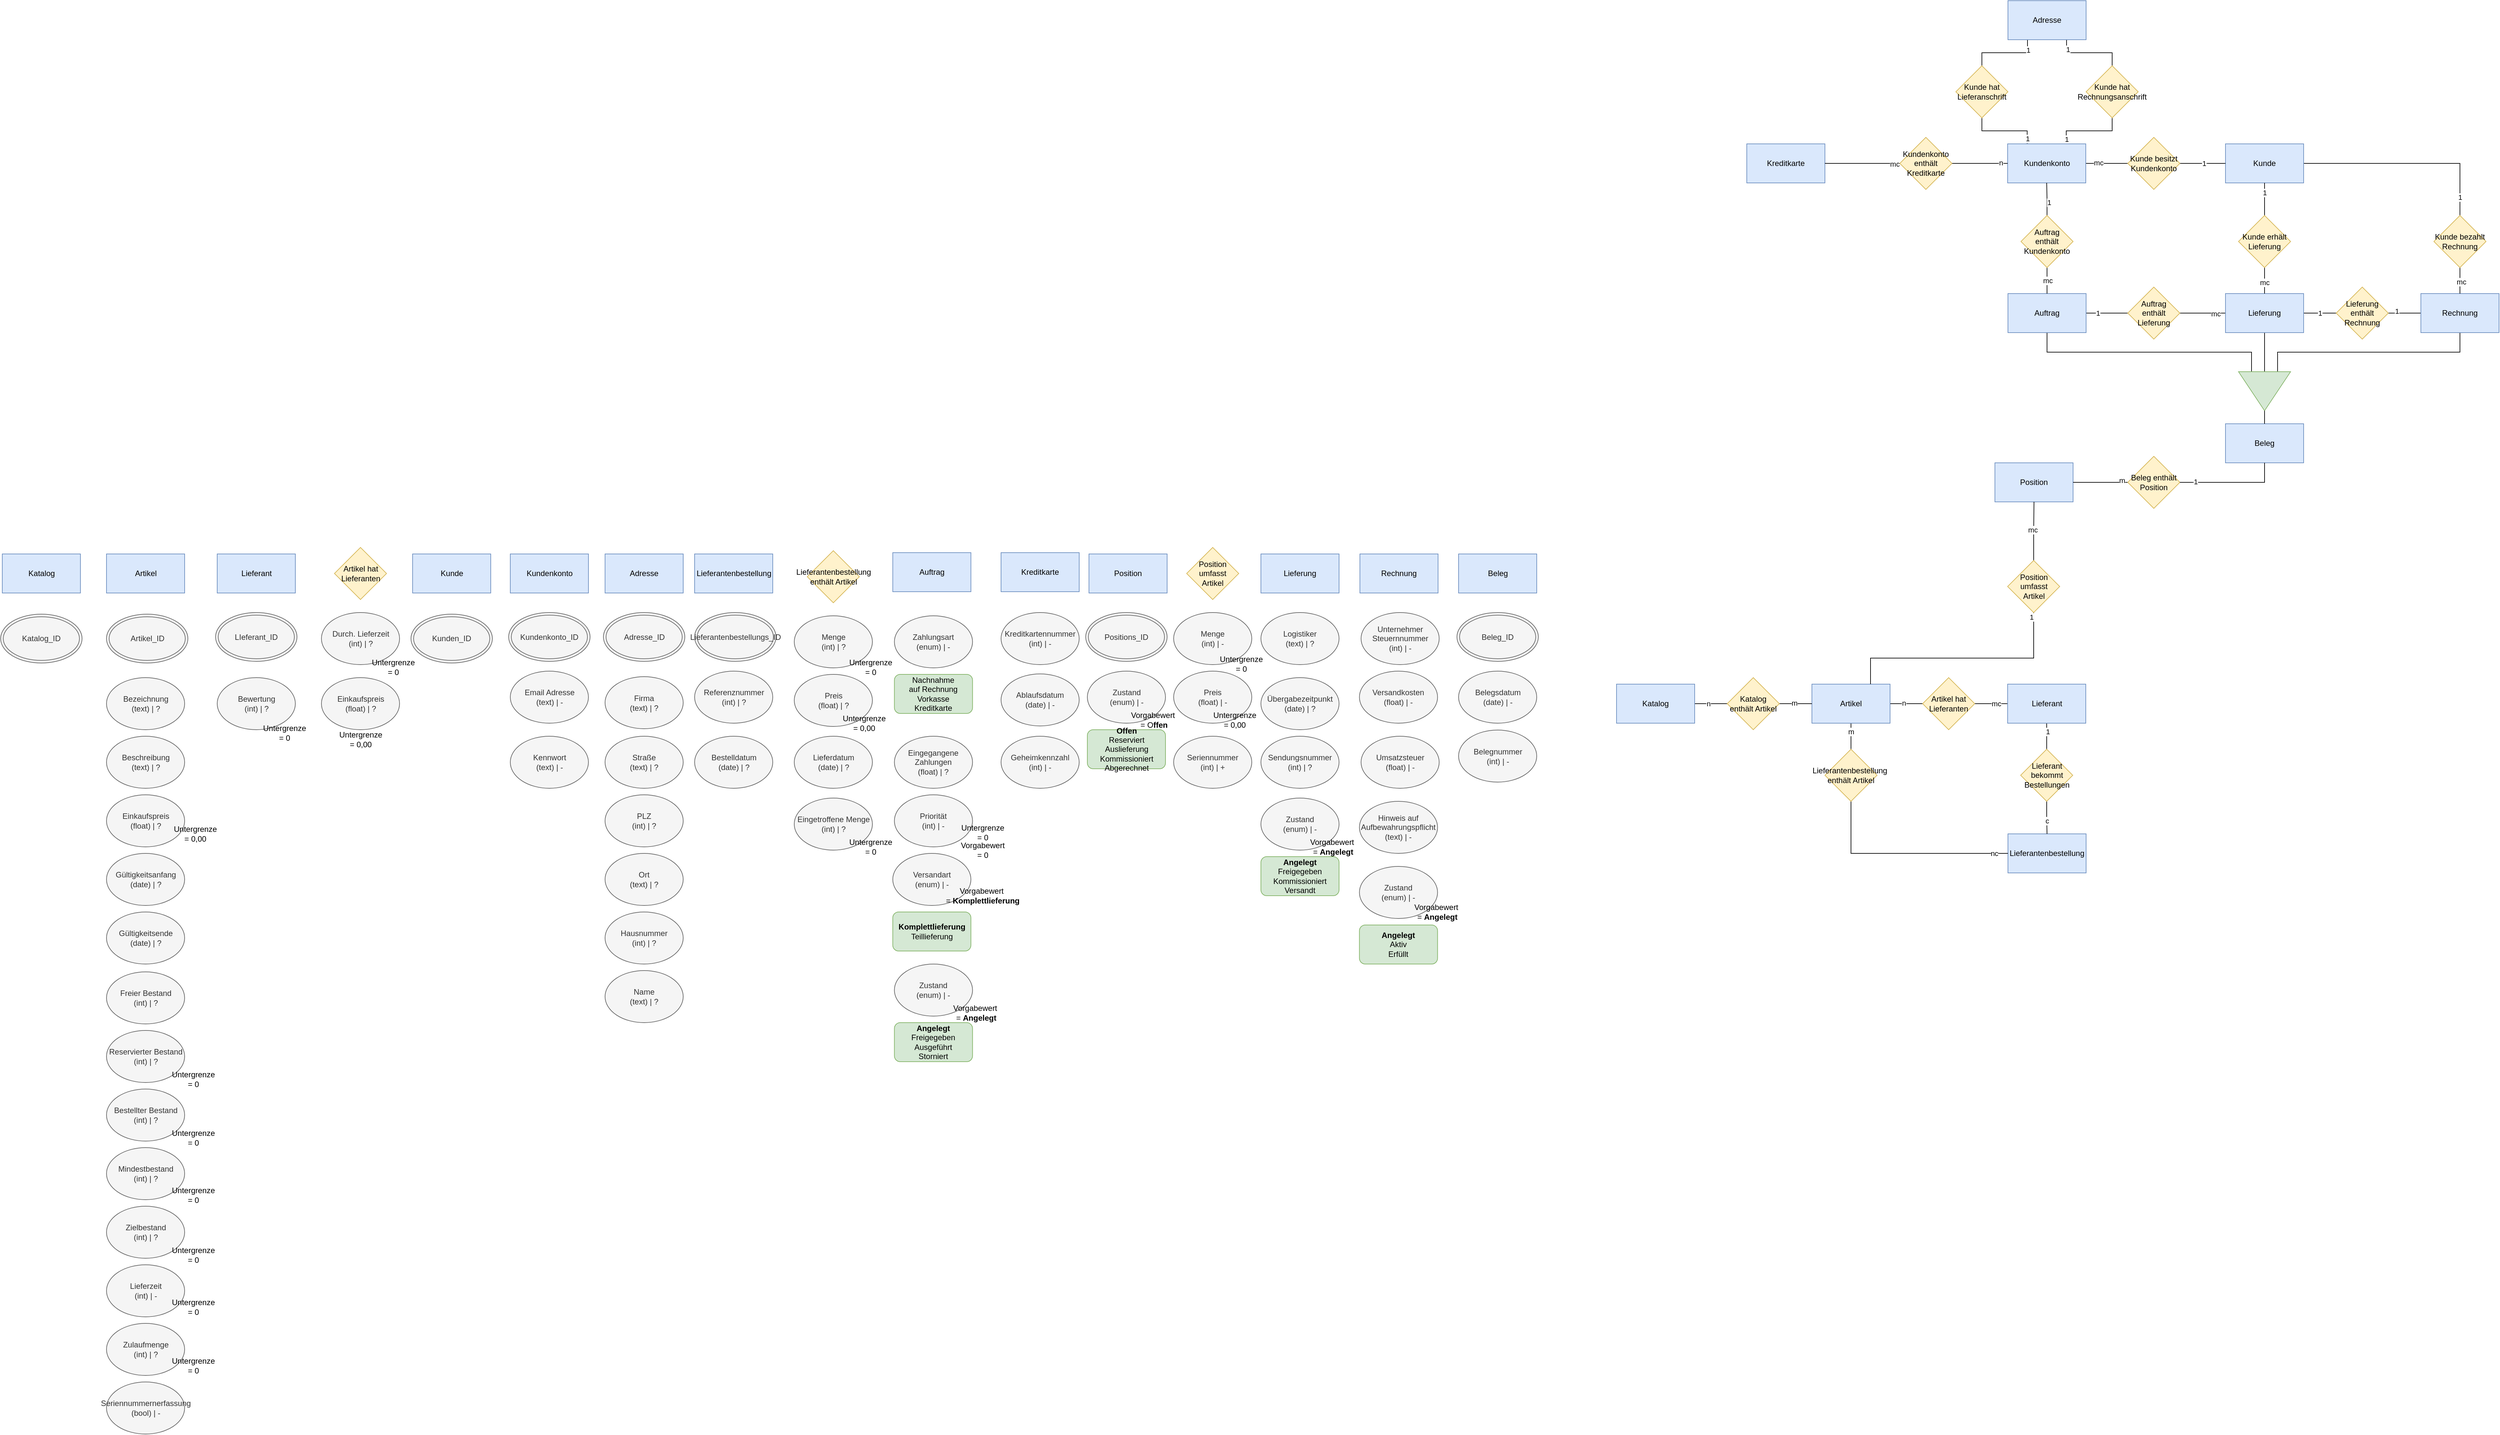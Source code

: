 <mxfile version="15.7.3" type="github">
  <diagram id="j-OUOK9DrUXxNQWRiAmZ" name="Page-1">
    <mxGraphModel dx="4912" dy="2502" grid="1" gridSize="10" guides="1" tooltips="1" connect="1" arrows="1" fold="1" page="1" pageScale="1" pageWidth="827" pageHeight="1169" math="0" shadow="0">
      <root>
        <mxCell id="0" />
        <mxCell id="1" parent="0" />
        <mxCell id="ZY7a_Lk5Y61NJ7jPr_Y_-222" value="&lt;span style=&quot;color: rgb(51 , 51 , 51)&quot;&gt;Katalog_ID&lt;/span&gt;" style="ellipse;shape=doubleEllipse;whiteSpace=wrap;html=1;fillColor=#f5f5f5;fontColor=#333333;strokeColor=#666666;" vertex="1" parent="1">
          <mxGeometry x="-1806" y="82.5" width="125" height="75" as="geometry" />
        </mxCell>
        <mxCell id="ZY7a_Lk5Y61NJ7jPr_Y_-287" style="edgeStyle=orthogonalEdgeStyle;rounded=0;orthogonalLoop=1;jettySize=auto;html=1;exitX=0.25;exitY=1;exitDx=0;exitDy=0;entryX=0.5;entryY=0;entryDx=0;entryDy=0;endArrow=none;endFill=0;" edge="1" parent="1" source="ZY7a_Lk5Y61NJ7jPr_Y_-1" target="ZY7a_Lk5Y61NJ7jPr_Y_-9">
          <mxGeometry relative="1" as="geometry" />
        </mxCell>
        <mxCell id="ZY7a_Lk5Y61NJ7jPr_Y_-292" value="1" style="edgeLabel;html=1;align=center;verticalAlign=middle;resizable=0;points=[];" vertex="1" connectable="0" parent="ZY7a_Lk5Y61NJ7jPr_Y_-287">
          <mxGeometry x="-0.709" y="1" relative="1" as="geometry">
            <mxPoint as="offset" />
          </mxGeometry>
        </mxCell>
        <mxCell id="ZY7a_Lk5Y61NJ7jPr_Y_-288" style="edgeStyle=orthogonalEdgeStyle;rounded=0;orthogonalLoop=1;jettySize=auto;html=1;exitX=0.75;exitY=1;exitDx=0;exitDy=0;entryX=0.5;entryY=0;entryDx=0;entryDy=0;endArrow=none;endFill=0;" edge="1" parent="1" source="ZY7a_Lk5Y61NJ7jPr_Y_-1" target="ZY7a_Lk5Y61NJ7jPr_Y_-10">
          <mxGeometry relative="1" as="geometry" />
        </mxCell>
        <mxCell id="ZY7a_Lk5Y61NJ7jPr_Y_-291" value="1" style="edgeLabel;html=1;align=center;verticalAlign=middle;resizable=0;points=[];" vertex="1" connectable="0" parent="ZY7a_Lk5Y61NJ7jPr_Y_-288">
          <mxGeometry x="-0.727" y="2" relative="1" as="geometry">
            <mxPoint as="offset" />
          </mxGeometry>
        </mxCell>
        <mxCell id="ZY7a_Lk5Y61NJ7jPr_Y_-1" value="Adresse" style="rounded=0;whiteSpace=wrap;html=1;fillColor=#dae8fc;strokeColor=#6c8ebf;" vertex="1" parent="1">
          <mxGeometry x="1276" y="-860" width="120" height="60" as="geometry" />
        </mxCell>
        <mxCell id="ZY7a_Lk5Y61NJ7jPr_Y_-323" style="edgeStyle=orthogonalEdgeStyle;rounded=0;orthogonalLoop=1;jettySize=auto;html=1;exitX=1;exitY=0.5;exitDx=0;exitDy=0;entryX=0.5;entryY=0;entryDx=0;entryDy=0;endArrow=none;endFill=0;" edge="1" parent="1" source="ZY7a_Lk5Y61NJ7jPr_Y_-8" target="ZY7a_Lk5Y61NJ7jPr_Y_-322">
          <mxGeometry relative="1" as="geometry" />
        </mxCell>
        <mxCell id="ZY7a_Lk5Y61NJ7jPr_Y_-325" value="1" style="edgeLabel;html=1;align=center;verticalAlign=middle;resizable=0;points=[];" vertex="1" connectable="0" parent="ZY7a_Lk5Y61NJ7jPr_Y_-323">
          <mxGeometry x="0.825" relative="1" as="geometry">
            <mxPoint as="offset" />
          </mxGeometry>
        </mxCell>
        <mxCell id="ZY7a_Lk5Y61NJ7jPr_Y_-8" value="Kunde" style="rounded=0;whiteSpace=wrap;html=1;fillColor=#dae8fc;strokeColor=#6c8ebf;" vertex="1" parent="1">
          <mxGeometry x="1610" y="-640" width="120" height="60" as="geometry" />
        </mxCell>
        <mxCell id="ZY7a_Lk5Y61NJ7jPr_Y_-289" style="edgeStyle=orthogonalEdgeStyle;rounded=0;orthogonalLoop=1;jettySize=auto;html=1;exitX=0.5;exitY=1;exitDx=0;exitDy=0;entryX=0.25;entryY=0;entryDx=0;entryDy=0;endArrow=none;endFill=0;" edge="1" parent="1" source="ZY7a_Lk5Y61NJ7jPr_Y_-9" target="ZY7a_Lk5Y61NJ7jPr_Y_-15">
          <mxGeometry relative="1" as="geometry" />
        </mxCell>
        <mxCell id="ZY7a_Lk5Y61NJ7jPr_Y_-294" value="1" style="edgeLabel;html=1;align=center;verticalAlign=middle;resizable=0;points=[];" vertex="1" connectable="0" parent="ZY7a_Lk5Y61NJ7jPr_Y_-289">
          <mxGeometry x="0.836" relative="1" as="geometry">
            <mxPoint y="1" as="offset" />
          </mxGeometry>
        </mxCell>
        <mxCell id="ZY7a_Lk5Y61NJ7jPr_Y_-9" value="Kunde hat Lieferanschrift" style="rhombus;whiteSpace=wrap;html=1;fillColor=#fff2cc;strokeColor=#d6b656;" vertex="1" parent="1">
          <mxGeometry x="1196" y="-760" width="80" height="80" as="geometry" />
        </mxCell>
        <mxCell id="ZY7a_Lk5Y61NJ7jPr_Y_-290" style="edgeStyle=orthogonalEdgeStyle;rounded=0;orthogonalLoop=1;jettySize=auto;html=1;exitX=0.5;exitY=1;exitDx=0;exitDy=0;entryX=0.75;entryY=0;entryDx=0;entryDy=0;endArrow=none;endFill=0;" edge="1" parent="1" source="ZY7a_Lk5Y61NJ7jPr_Y_-10" target="ZY7a_Lk5Y61NJ7jPr_Y_-15">
          <mxGeometry relative="1" as="geometry" />
        </mxCell>
        <mxCell id="ZY7a_Lk5Y61NJ7jPr_Y_-293" value="1" style="edgeLabel;html=1;align=center;verticalAlign=middle;resizable=0;points=[];" vertex="1" connectable="0" parent="ZY7a_Lk5Y61NJ7jPr_Y_-290">
          <mxGeometry x="0.855" relative="1" as="geometry">
            <mxPoint y="1" as="offset" />
          </mxGeometry>
        </mxCell>
        <mxCell id="ZY7a_Lk5Y61NJ7jPr_Y_-10" value="Kunde hat Rechnungsanschrift" style="rhombus;whiteSpace=wrap;html=1;fillColor=#fff2cc;strokeColor=#d6b656;" vertex="1" parent="1">
          <mxGeometry x="1396" y="-760" width="80" height="80" as="geometry" />
        </mxCell>
        <mxCell id="ZY7a_Lk5Y61NJ7jPr_Y_-282" style="edgeStyle=orthogonalEdgeStyle;rounded=0;orthogonalLoop=1;jettySize=auto;html=1;exitX=1;exitY=0.5;exitDx=0;exitDy=0;entryX=0;entryY=0.5;entryDx=0;entryDy=0;endArrow=none;endFill=0;" edge="1" parent="1" source="ZY7a_Lk5Y61NJ7jPr_Y_-15" target="ZY7a_Lk5Y61NJ7jPr_Y_-16">
          <mxGeometry relative="1" as="geometry" />
        </mxCell>
        <mxCell id="ZY7a_Lk5Y61NJ7jPr_Y_-285" value="mc" style="edgeLabel;html=1;align=center;verticalAlign=middle;resizable=0;points=[];" vertex="1" connectable="0" parent="ZY7a_Lk5Y61NJ7jPr_Y_-282">
          <mxGeometry x="-0.395" y="1" relative="1" as="geometry">
            <mxPoint as="offset" />
          </mxGeometry>
        </mxCell>
        <mxCell id="ZY7a_Lk5Y61NJ7jPr_Y_-15" value="Kundenkonto" style="rounded=0;whiteSpace=wrap;html=1;fillColor=#dae8fc;strokeColor=#6c8ebf;" vertex="1" parent="1">
          <mxGeometry x="1275.5" y="-640" width="120" height="60" as="geometry" />
        </mxCell>
        <mxCell id="ZY7a_Lk5Y61NJ7jPr_Y_-283" style="edgeStyle=orthogonalEdgeStyle;rounded=0;orthogonalLoop=1;jettySize=auto;html=1;exitX=1;exitY=0.5;exitDx=0;exitDy=0;endArrow=none;endFill=0;" edge="1" parent="1" source="ZY7a_Lk5Y61NJ7jPr_Y_-16" target="ZY7a_Lk5Y61NJ7jPr_Y_-8">
          <mxGeometry relative="1" as="geometry" />
        </mxCell>
        <mxCell id="ZY7a_Lk5Y61NJ7jPr_Y_-284" value="1" style="edgeLabel;html=1;align=center;verticalAlign=middle;resizable=0;points=[];" vertex="1" connectable="0" parent="ZY7a_Lk5Y61NJ7jPr_Y_-283">
          <mxGeometry x="0.057" relative="1" as="geometry">
            <mxPoint as="offset" />
          </mxGeometry>
        </mxCell>
        <mxCell id="ZY7a_Lk5Y61NJ7jPr_Y_-16" value="Kunde besitzt Kundenkonto" style="rhombus;whiteSpace=wrap;html=1;fillColor=#fff2cc;strokeColor=#d6b656;" vertex="1" parent="1">
          <mxGeometry x="1460" y="-650" width="80" height="80" as="geometry" />
        </mxCell>
        <mxCell id="ZY7a_Lk5Y61NJ7jPr_Y_-30" value="Adresse" style="rounded=0;whiteSpace=wrap;html=1;fillColor=#dae8fc;strokeColor=#6c8ebf;" vertex="1" parent="1">
          <mxGeometry x="-878" y="-10" width="120" height="60" as="geometry" />
        </mxCell>
        <mxCell id="ZY7a_Lk5Y61NJ7jPr_Y_-32" value="Straße&lt;br&gt;(text) | ?" style="ellipse;whiteSpace=wrap;html=1;fillColor=#f5f5f5;fontColor=#333333;strokeColor=#666666;" vertex="1" parent="1">
          <mxGeometry x="-878" y="270" width="120" height="80" as="geometry" />
        </mxCell>
        <mxCell id="ZY7a_Lk5Y61NJ7jPr_Y_-33" value="PLZ&lt;br&gt;(int) | ?" style="ellipse;whiteSpace=wrap;html=1;fillColor=#f5f5f5;fontColor=#333333;strokeColor=#666666;" vertex="1" parent="1">
          <mxGeometry x="-878" y="360" width="120" height="80" as="geometry" />
        </mxCell>
        <mxCell id="ZY7a_Lk5Y61NJ7jPr_Y_-34" value="Ort&lt;br&gt;(text) | ?" style="ellipse;whiteSpace=wrap;html=1;fillColor=#f5f5f5;fontColor=#333333;strokeColor=#666666;" vertex="1" parent="1">
          <mxGeometry x="-878" y="450" width="120" height="80" as="geometry" />
        </mxCell>
        <mxCell id="ZY7a_Lk5Y61NJ7jPr_Y_-35" value="Hausnummer&lt;br&gt;(int) | ?" style="ellipse;whiteSpace=wrap;html=1;fillColor=#f5f5f5;fontColor=#333333;strokeColor=#666666;" vertex="1" parent="1">
          <mxGeometry x="-878" y="540" width="120" height="80" as="geometry" />
        </mxCell>
        <mxCell id="ZY7a_Lk5Y61NJ7jPr_Y_-36" value="Name&lt;br&gt;(text) | ?" style="ellipse;whiteSpace=wrap;html=1;fillColor=#f5f5f5;fontColor=#333333;strokeColor=#666666;" vertex="1" parent="1">
          <mxGeometry x="-878" y="630" width="120" height="80" as="geometry" />
        </mxCell>
        <mxCell id="ZY7a_Lk5Y61NJ7jPr_Y_-37" value="Firma&lt;br&gt;(text) | ?" style="ellipse;whiteSpace=wrap;html=1;fillColor=#f5f5f5;fontColor=#333333;strokeColor=#666666;" vertex="1" parent="1">
          <mxGeometry x="-878" y="178.5" width="120" height="80" as="geometry" />
        </mxCell>
        <mxCell id="ZY7a_Lk5Y61NJ7jPr_Y_-50" style="edgeStyle=orthogonalEdgeStyle;rounded=0;orthogonalLoop=1;jettySize=auto;html=1;exitX=1;exitY=0.5;exitDx=0;exitDy=0;endArrow=none;endFill=0;" edge="1" parent="1" source="ZY7a_Lk5Y61NJ7jPr_Y_-39" target="ZY7a_Lk5Y61NJ7jPr_Y_-48">
          <mxGeometry relative="1" as="geometry" />
        </mxCell>
        <mxCell id="ZY7a_Lk5Y61NJ7jPr_Y_-52" value="n" style="edgeLabel;html=1;align=center;verticalAlign=middle;resizable=0;points=[];" vertex="1" connectable="0" parent="ZY7a_Lk5Y61NJ7jPr_Y_-50">
          <mxGeometry x="-0.16" y="1" relative="1" as="geometry">
            <mxPoint as="offset" />
          </mxGeometry>
        </mxCell>
        <mxCell id="ZY7a_Lk5Y61NJ7jPr_Y_-82" style="edgeStyle=orthogonalEdgeStyle;rounded=0;orthogonalLoop=1;jettySize=auto;html=1;exitX=0.5;exitY=1;exitDx=0;exitDy=0;entryX=0.5;entryY=0;entryDx=0;entryDy=0;endArrow=none;endFill=0;" edge="1" parent="1" source="ZY7a_Lk5Y61NJ7jPr_Y_-39" target="ZY7a_Lk5Y61NJ7jPr_Y_-81">
          <mxGeometry relative="1" as="geometry" />
        </mxCell>
        <mxCell id="ZY7a_Lk5Y61NJ7jPr_Y_-84" value="m" style="edgeLabel;html=1;align=center;verticalAlign=middle;resizable=0;points=[];" vertex="1" connectable="0" parent="ZY7a_Lk5Y61NJ7jPr_Y_-82">
          <mxGeometry x="-0.35" relative="1" as="geometry">
            <mxPoint as="offset" />
          </mxGeometry>
        </mxCell>
        <mxCell id="ZY7a_Lk5Y61NJ7jPr_Y_-39" value="Artikel" style="rounded=0;whiteSpace=wrap;html=1;fillColor=#dae8fc;strokeColor=#6c8ebf;" vertex="1" parent="1">
          <mxGeometry x="975" y="190" width="120" height="60" as="geometry" />
        </mxCell>
        <mxCell id="ZY7a_Lk5Y61NJ7jPr_Y_-40" value="Artikel" style="rounded=0;whiteSpace=wrap;html=1;fillColor=#dae8fc;strokeColor=#6c8ebf;" vertex="1" parent="1">
          <mxGeometry x="-1643.5" y="-10" width="120" height="60" as="geometry" />
        </mxCell>
        <mxCell id="ZY7a_Lk5Y61NJ7jPr_Y_-41" value="Bezeichnung&lt;br&gt;(text) | ?" style="ellipse;whiteSpace=wrap;html=1;fillColor=#f5f5f5;fontColor=#333333;strokeColor=#666666;" vertex="1" parent="1">
          <mxGeometry x="-1643.5" y="180" width="120" height="80" as="geometry" />
        </mxCell>
        <mxCell id="ZY7a_Lk5Y61NJ7jPr_Y_-43" value="Beschreibung&lt;br&gt;(text) | ?" style="ellipse;whiteSpace=wrap;html=1;fillColor=#f5f5f5;fontColor=#333333;strokeColor=#666666;" vertex="1" parent="1">
          <mxGeometry x="-1643.5" y="270" width="120" height="80" as="geometry" />
        </mxCell>
        <mxCell id="ZY7a_Lk5Y61NJ7jPr_Y_-44" value="Einkaufspreis&lt;br&gt;(float) | ?" style="ellipse;whiteSpace=wrap;html=1;fillColor=#f5f5f5;fontColor=#333333;strokeColor=#666666;" vertex="1" parent="1">
          <mxGeometry x="-1643.5" y="360" width="120" height="80" as="geometry" />
        </mxCell>
        <mxCell id="ZY7a_Lk5Y61NJ7jPr_Y_-45" value="Gültigkeitsanfang&lt;br&gt;(date) | ?" style="ellipse;whiteSpace=wrap;html=1;fillColor=#f5f5f5;fontColor=#333333;strokeColor=#666666;" vertex="1" parent="1">
          <mxGeometry x="-1643.5" y="450" width="120" height="80" as="geometry" />
        </mxCell>
        <mxCell id="ZY7a_Lk5Y61NJ7jPr_Y_-46" value="Lieferant" style="rounded=0;whiteSpace=wrap;html=1;fillColor=#dae8fc;strokeColor=#6c8ebf;" vertex="1" parent="1">
          <mxGeometry x="-1473.5" y="-10" width="120" height="60" as="geometry" />
        </mxCell>
        <mxCell id="ZY7a_Lk5Y61NJ7jPr_Y_-51" style="edgeStyle=orthogonalEdgeStyle;rounded=0;orthogonalLoop=1;jettySize=auto;html=1;exitX=1;exitY=0.5;exitDx=0;exitDy=0;entryX=0;entryY=0.5;entryDx=0;entryDy=0;endArrow=none;endFill=0;" edge="1" parent="1" source="ZY7a_Lk5Y61NJ7jPr_Y_-48" target="ZY7a_Lk5Y61NJ7jPr_Y_-49">
          <mxGeometry relative="1" as="geometry" />
        </mxCell>
        <mxCell id="ZY7a_Lk5Y61NJ7jPr_Y_-53" value="mc" style="edgeLabel;html=1;align=center;verticalAlign=middle;resizable=0;points=[];" vertex="1" connectable="0" parent="ZY7a_Lk5Y61NJ7jPr_Y_-51">
          <mxGeometry x="0.307" relative="1" as="geometry">
            <mxPoint as="offset" />
          </mxGeometry>
        </mxCell>
        <mxCell id="ZY7a_Lk5Y61NJ7jPr_Y_-48" value="Artikel hat Lieferanten" style="rhombus;whiteSpace=wrap;html=1;fillColor=#fff2cc;strokeColor=#d6b656;" vertex="1" parent="1">
          <mxGeometry x="1145" y="180" width="80" height="80" as="geometry" />
        </mxCell>
        <mxCell id="ZY7a_Lk5Y61NJ7jPr_Y_-77" style="edgeStyle=orthogonalEdgeStyle;rounded=0;orthogonalLoop=1;jettySize=auto;html=1;exitX=0.5;exitY=1;exitDx=0;exitDy=0;entryX=0.5;entryY=0;entryDx=0;entryDy=0;endArrow=none;endFill=0;" edge="1" parent="1" source="ZY7a_Lk5Y61NJ7jPr_Y_-49" target="ZY7a_Lk5Y61NJ7jPr_Y_-76">
          <mxGeometry relative="1" as="geometry" />
        </mxCell>
        <mxCell id="ZY7a_Lk5Y61NJ7jPr_Y_-79" value="1" style="edgeLabel;html=1;align=center;verticalAlign=middle;resizable=0;points=[];" vertex="1" connectable="0" parent="ZY7a_Lk5Y61NJ7jPr_Y_-77">
          <mxGeometry x="-0.35" y="1" relative="1" as="geometry">
            <mxPoint as="offset" />
          </mxGeometry>
        </mxCell>
        <mxCell id="ZY7a_Lk5Y61NJ7jPr_Y_-49" value="Lieferant" style="rounded=0;whiteSpace=wrap;html=1;fillColor=#dae8fc;strokeColor=#6c8ebf;" vertex="1" parent="1">
          <mxGeometry x="1275.5" y="190" width="120" height="60" as="geometry" />
        </mxCell>
        <mxCell id="ZY7a_Lk5Y61NJ7jPr_Y_-54" value="Artikel hat Lieferanten" style="rhombus;whiteSpace=wrap;html=1;fillColor=#fff2cc;strokeColor=#d6b656;" vertex="1" parent="1">
          <mxGeometry x="-1293.5" y="-20" width="80" height="80" as="geometry" />
        </mxCell>
        <mxCell id="ZY7a_Lk5Y61NJ7jPr_Y_-55" value="Durch. Lieferzeit&lt;br&gt;(int) | ?" style="ellipse;whiteSpace=wrap;html=1;fillColor=#f5f5f5;fontColor=#333333;strokeColor=#666666;" vertex="1" parent="1">
          <mxGeometry x="-1313.5" y="80" width="120" height="80" as="geometry" />
        </mxCell>
        <mxCell id="ZY7a_Lk5Y61NJ7jPr_Y_-56" value="Einkaufspreis&lt;br&gt;(float) | ?" style="ellipse;whiteSpace=wrap;html=1;fillColor=#f5f5f5;fontColor=#333333;strokeColor=#666666;" vertex="1" parent="1">
          <mxGeometry x="-1313.5" y="180" width="120" height="80" as="geometry" />
        </mxCell>
        <mxCell id="ZY7a_Lk5Y61NJ7jPr_Y_-57" value="Freier Bestand&lt;br&gt;(int) | ?" style="ellipse;whiteSpace=wrap;html=1;fillColor=#f5f5f5;fontColor=#333333;strokeColor=#666666;" vertex="1" parent="1">
          <mxGeometry x="-1643.5" y="632" width="120" height="80" as="geometry" />
        </mxCell>
        <mxCell id="ZY7a_Lk5Y61NJ7jPr_Y_-58" value="Reservierter Bestand&lt;br&gt;(int) | ?" style="ellipse;whiteSpace=wrap;html=1;fillColor=#f5f5f5;fontColor=#333333;strokeColor=#666666;" vertex="1" parent="1">
          <mxGeometry x="-1643.5" y="722" width="120" height="80" as="geometry" />
        </mxCell>
        <mxCell id="ZY7a_Lk5Y61NJ7jPr_Y_-59" value="Bestellter Bestand&lt;br&gt;(int) | ?" style="ellipse;whiteSpace=wrap;html=1;fillColor=#f5f5f5;fontColor=#333333;strokeColor=#666666;" vertex="1" parent="1">
          <mxGeometry x="-1643.5" y="812" width="120" height="80" as="geometry" />
        </mxCell>
        <mxCell id="ZY7a_Lk5Y61NJ7jPr_Y_-60" value="Mindestbestand&lt;br&gt;(int) | ?" style="ellipse;whiteSpace=wrap;html=1;fillColor=#f5f5f5;fontColor=#333333;strokeColor=#666666;" vertex="1" parent="1">
          <mxGeometry x="-1643.5" y="902" width="120" height="80" as="geometry" />
        </mxCell>
        <mxCell id="ZY7a_Lk5Y61NJ7jPr_Y_-61" value="Zielbestand&lt;br&gt;(int) | ?" style="ellipse;whiteSpace=wrap;html=1;fillColor=#f5f5f5;fontColor=#333333;strokeColor=#666666;" vertex="1" parent="1">
          <mxGeometry x="-1643.5" y="992" width="120" height="80" as="geometry" />
        </mxCell>
        <mxCell id="ZY7a_Lk5Y61NJ7jPr_Y_-62" value="Lieferzeit&lt;br&gt;(int) | -" style="ellipse;whiteSpace=wrap;html=1;fillColor=#f5f5f5;fontColor=#333333;strokeColor=#666666;" vertex="1" parent="1">
          <mxGeometry x="-1643.5" y="1082" width="120" height="80" as="geometry" />
        </mxCell>
        <mxCell id="ZY7a_Lk5Y61NJ7jPr_Y_-63" value="Bewertung&lt;br&gt;(int) | ?" style="ellipse;whiteSpace=wrap;html=1;fillColor=#f5f5f5;fontColor=#333333;strokeColor=#666666;" vertex="1" parent="1">
          <mxGeometry x="-1473.5" y="180" width="120" height="80" as="geometry" />
        </mxCell>
        <mxCell id="ZY7a_Lk5Y61NJ7jPr_Y_-64" value="Kunde" style="rounded=0;whiteSpace=wrap;html=1;fillColor=#dae8fc;strokeColor=#6c8ebf;" vertex="1" parent="1">
          <mxGeometry x="-1173.5" y="-10" width="120" height="60" as="geometry" />
        </mxCell>
        <mxCell id="ZY7a_Lk5Y61NJ7jPr_Y_-65" value="Kundenkonto" style="rounded=0;whiteSpace=wrap;html=1;fillColor=#dae8fc;strokeColor=#6c8ebf;" vertex="1" parent="1">
          <mxGeometry x="-1023.5" y="-10" width="120" height="60" as="geometry" />
        </mxCell>
        <mxCell id="ZY7a_Lk5Y61NJ7jPr_Y_-66" value="Katalog" style="rounded=0;whiteSpace=wrap;html=1;fillColor=#dae8fc;strokeColor=#6c8ebf;" vertex="1" parent="1">
          <mxGeometry x="-1803.5" y="-10" width="120" height="60" as="geometry" />
        </mxCell>
        <mxCell id="ZY7a_Lk5Y61NJ7jPr_Y_-70" style="edgeStyle=orthogonalEdgeStyle;rounded=0;orthogonalLoop=1;jettySize=auto;html=1;exitX=1;exitY=0.5;exitDx=0;exitDy=0;endArrow=none;endFill=0;" edge="1" parent="1" source="ZY7a_Lk5Y61NJ7jPr_Y_-68" target="ZY7a_Lk5Y61NJ7jPr_Y_-69">
          <mxGeometry relative="1" as="geometry" />
        </mxCell>
        <mxCell id="ZY7a_Lk5Y61NJ7jPr_Y_-72" value="n" style="edgeLabel;html=1;align=center;verticalAlign=middle;resizable=0;points=[];" vertex="1" connectable="0" parent="ZY7a_Lk5Y61NJ7jPr_Y_-70">
          <mxGeometry x="-0.16" relative="1" as="geometry">
            <mxPoint as="offset" />
          </mxGeometry>
        </mxCell>
        <mxCell id="ZY7a_Lk5Y61NJ7jPr_Y_-68" value="Katalog" style="rounded=0;whiteSpace=wrap;html=1;fillColor=#dae8fc;strokeColor=#6c8ebf;" vertex="1" parent="1">
          <mxGeometry x="675" y="190" width="120" height="60" as="geometry" />
        </mxCell>
        <mxCell id="ZY7a_Lk5Y61NJ7jPr_Y_-71" style="edgeStyle=orthogonalEdgeStyle;rounded=0;orthogonalLoop=1;jettySize=auto;html=1;exitX=1;exitY=0.5;exitDx=0;exitDy=0;entryX=0;entryY=0.5;entryDx=0;entryDy=0;endArrow=none;endFill=0;" edge="1" parent="1" source="ZY7a_Lk5Y61NJ7jPr_Y_-69" target="ZY7a_Lk5Y61NJ7jPr_Y_-39">
          <mxGeometry relative="1" as="geometry" />
        </mxCell>
        <mxCell id="ZY7a_Lk5Y61NJ7jPr_Y_-73" value="m" style="edgeLabel;html=1;align=center;verticalAlign=middle;resizable=0;points=[];" vertex="1" connectable="0" parent="ZY7a_Lk5Y61NJ7jPr_Y_-71">
          <mxGeometry x="-0.08" y="1" relative="1" as="geometry">
            <mxPoint as="offset" />
          </mxGeometry>
        </mxCell>
        <mxCell id="ZY7a_Lk5Y61NJ7jPr_Y_-69" value="Katalog enthält Artikel" style="rhombus;whiteSpace=wrap;html=1;fillColor=#fff2cc;strokeColor=#d6b656;" vertex="1" parent="1">
          <mxGeometry x="845" y="180" width="80" height="80" as="geometry" />
        </mxCell>
        <mxCell id="ZY7a_Lk5Y61NJ7jPr_Y_-74" value="Lieferantenbestellung" style="rounded=0;whiteSpace=wrap;html=1;fillColor=#dae8fc;strokeColor=#6c8ebf;" vertex="1" parent="1">
          <mxGeometry x="-740.5" y="-10" width="120" height="60" as="geometry" />
        </mxCell>
        <mxCell id="ZY7a_Lk5Y61NJ7jPr_Y_-229" style="edgeStyle=orthogonalEdgeStyle;rounded=0;orthogonalLoop=1;jettySize=auto;html=1;endArrow=none;endFill=0;" edge="1" parent="1" source="ZY7a_Lk5Y61NJ7jPr_Y_-75">
          <mxGeometry relative="1" as="geometry">
            <mxPoint x="1255" y="450" as="targetPoint" />
          </mxGeometry>
        </mxCell>
        <mxCell id="ZY7a_Lk5Y61NJ7jPr_Y_-75" value="Lieferantenbestellung" style="rounded=0;whiteSpace=wrap;html=1;fillColor=#dae8fc;strokeColor=#6c8ebf;" vertex="1" parent="1">
          <mxGeometry x="1276" y="420" width="120" height="60" as="geometry" />
        </mxCell>
        <mxCell id="ZY7a_Lk5Y61NJ7jPr_Y_-78" style="edgeStyle=orthogonalEdgeStyle;rounded=0;orthogonalLoop=1;jettySize=auto;html=1;exitX=0.5;exitY=1;exitDx=0;exitDy=0;entryX=0.5;entryY=0;entryDx=0;entryDy=0;endArrow=none;endFill=0;" edge="1" parent="1" source="ZY7a_Lk5Y61NJ7jPr_Y_-76" target="ZY7a_Lk5Y61NJ7jPr_Y_-75">
          <mxGeometry relative="1" as="geometry" />
        </mxCell>
        <mxCell id="ZY7a_Lk5Y61NJ7jPr_Y_-80" value="c" style="edgeLabel;html=1;align=center;verticalAlign=middle;resizable=0;points=[];" vertex="1" connectable="0" parent="ZY7a_Lk5Y61NJ7jPr_Y_-78">
          <mxGeometry x="-0.168" y="-1" relative="1" as="geometry">
            <mxPoint x="1" y="9" as="offset" />
          </mxGeometry>
        </mxCell>
        <mxCell id="ZY7a_Lk5Y61NJ7jPr_Y_-76" value="Lieferant bekommt Bestellungen" style="rhombus;whiteSpace=wrap;html=1;fillColor=#fff2cc;strokeColor=#d6b656;" vertex="1" parent="1">
          <mxGeometry x="1295.5" y="290" width="80" height="80" as="geometry" />
        </mxCell>
        <mxCell id="ZY7a_Lk5Y61NJ7jPr_Y_-83" style="edgeStyle=orthogonalEdgeStyle;rounded=0;orthogonalLoop=1;jettySize=auto;html=1;exitX=0.5;exitY=1;exitDx=0;exitDy=0;entryX=0;entryY=0.5;entryDx=0;entryDy=0;endArrow=none;endFill=0;" edge="1" parent="1" source="ZY7a_Lk5Y61NJ7jPr_Y_-81" target="ZY7a_Lk5Y61NJ7jPr_Y_-75">
          <mxGeometry relative="1" as="geometry" />
        </mxCell>
        <mxCell id="ZY7a_Lk5Y61NJ7jPr_Y_-85" value="nc" style="edgeLabel;html=1;align=center;verticalAlign=middle;resizable=0;points=[];" vertex="1" connectable="0" parent="ZY7a_Lk5Y61NJ7jPr_Y_-83">
          <mxGeometry x="0.763" y="-1" relative="1" as="geometry">
            <mxPoint x="17" y="-1" as="offset" />
          </mxGeometry>
        </mxCell>
        <mxCell id="ZY7a_Lk5Y61NJ7jPr_Y_-81" value="Lieferantenbestellung&amp;nbsp;&lt;br&gt;enthält Artikel" style="rhombus;whiteSpace=wrap;html=1;fillColor=#fff2cc;strokeColor=#d6b656;" vertex="1" parent="1">
          <mxGeometry x="995" y="290" width="80" height="80" as="geometry" />
        </mxCell>
        <mxCell id="ZY7a_Lk5Y61NJ7jPr_Y_-86" value="Lieferantenbestellung&lt;br&gt;enthält Artikel" style="rhombus;whiteSpace=wrap;html=1;fillColor=#fff2cc;strokeColor=#d6b656;" vertex="1" parent="1">
          <mxGeometry x="-567.5" y="-15" width="80" height="80" as="geometry" />
        </mxCell>
        <mxCell id="ZY7a_Lk5Y61NJ7jPr_Y_-88" value="Referenznummer&lt;br&gt;(int) | ?" style="ellipse;whiteSpace=wrap;html=1;fillColor=#f5f5f5;fontColor=#333333;strokeColor=#666666;" vertex="1" parent="1">
          <mxGeometry x="-740.5" y="170" width="120" height="80" as="geometry" />
        </mxCell>
        <mxCell id="ZY7a_Lk5Y61NJ7jPr_Y_-89" value="Lieferdatum&lt;br&gt;(date) | ?" style="ellipse;whiteSpace=wrap;html=1;fillColor=#f5f5f5;fontColor=#333333;strokeColor=#666666;" vertex="1" parent="1">
          <mxGeometry x="-587.5" y="270" width="120" height="80" as="geometry" />
        </mxCell>
        <mxCell id="ZY7a_Lk5Y61NJ7jPr_Y_-90" value="Menge&lt;br&gt;(int) | ?" style="ellipse;whiteSpace=wrap;html=1;fillColor=#f5f5f5;fontColor=#333333;strokeColor=#666666;" vertex="1" parent="1">
          <mxGeometry x="-587.5" y="85" width="120" height="80" as="geometry" />
        </mxCell>
        <mxCell id="ZY7a_Lk5Y61NJ7jPr_Y_-91" value="Preis&lt;br&gt;(float) | ?" style="ellipse;whiteSpace=wrap;html=1;fillColor=#f5f5f5;fontColor=#333333;strokeColor=#666666;" vertex="1" parent="1">
          <mxGeometry x="-587.5" y="175" width="120" height="80" as="geometry" />
        </mxCell>
        <mxCell id="ZY7a_Lk5Y61NJ7jPr_Y_-94" value="1" style="edgeStyle=orthogonalEdgeStyle;rounded=0;orthogonalLoop=1;jettySize=auto;html=1;exitX=0.5;exitY=1;exitDx=0;exitDy=0;entryX=0.5;entryY=0;entryDx=0;entryDy=0;endArrow=none;endFill=0;" edge="1" parent="1" target="ZY7a_Lk5Y61NJ7jPr_Y_-93">
          <mxGeometry relative="1" as="geometry">
            <mxPoint x="1035" y="50" as="sourcePoint" />
          </mxGeometry>
        </mxCell>
        <mxCell id="ZY7a_Lk5Y61NJ7jPr_Y_-105" value="Email Adresse&lt;br&gt;(text) | -" style="ellipse;whiteSpace=wrap;html=1;fillColor=#f5f5f5;fontColor=#333333;strokeColor=#666666;" vertex="1" parent="1">
          <mxGeometry x="-1023.5" y="170" width="120" height="80" as="geometry" />
        </mxCell>
        <mxCell id="ZY7a_Lk5Y61NJ7jPr_Y_-106" value="Kennwort&lt;br&gt;(text) | -" style="ellipse;whiteSpace=wrap;html=1;fillColor=#f5f5f5;fontColor=#333333;strokeColor=#666666;" vertex="1" parent="1">
          <mxGeometry x="-1023.5" y="270" width="120" height="80" as="geometry" />
        </mxCell>
        <mxCell id="ZY7a_Lk5Y61NJ7jPr_Y_-109" value="1" style="edgeStyle=orthogonalEdgeStyle;rounded=0;orthogonalLoop=1;jettySize=auto;html=1;exitX=0.5;exitY=1;exitDx=0;exitDy=0;entryX=0.5;entryY=0;entryDx=0;entryDy=0;endArrow=none;endFill=0;" edge="1" parent="1" source="ZY7a_Lk5Y61NJ7jPr_Y_-107">
          <mxGeometry relative="1" as="geometry">
            <mxPoint x="1035" y="-10" as="targetPoint" />
          </mxGeometry>
        </mxCell>
        <mxCell id="ZY7a_Lk5Y61NJ7jPr_Y_-312" style="edgeStyle=orthogonalEdgeStyle;rounded=0;orthogonalLoop=1;jettySize=auto;html=1;exitX=1;exitY=0.5;exitDx=0;exitDy=0;endArrow=none;endFill=0;" edge="1" parent="1" source="ZY7a_Lk5Y61NJ7jPr_Y_-111" target="ZY7a_Lk5Y61NJ7jPr_Y_-184">
          <mxGeometry relative="1" as="geometry" />
        </mxCell>
        <mxCell id="ZY7a_Lk5Y61NJ7jPr_Y_-314" value="1" style="edgeLabel;html=1;align=center;verticalAlign=middle;resizable=0;points=[];" vertex="1" connectable="0" parent="ZY7a_Lk5Y61NJ7jPr_Y_-312">
          <mxGeometry x="-0.438" relative="1" as="geometry">
            <mxPoint as="offset" />
          </mxGeometry>
        </mxCell>
        <mxCell id="ZY7a_Lk5Y61NJ7jPr_Y_-329" style="edgeStyle=orthogonalEdgeStyle;rounded=0;orthogonalLoop=1;jettySize=auto;html=1;exitX=0.5;exitY=1;exitDx=0;exitDy=0;entryX=0;entryY=0.75;entryDx=0;entryDy=0;endArrow=none;endFill=0;" edge="1" parent="1" source="ZY7a_Lk5Y61NJ7jPr_Y_-111" target="ZY7a_Lk5Y61NJ7jPr_Y_-327">
          <mxGeometry relative="1" as="geometry" />
        </mxCell>
        <mxCell id="ZY7a_Lk5Y61NJ7jPr_Y_-111" value="Auftrag" style="rounded=0;whiteSpace=wrap;html=1;fillColor=#dae8fc;strokeColor=#6c8ebf;" vertex="1" parent="1">
          <mxGeometry x="1276" y="-410" width="120" height="60" as="geometry" />
        </mxCell>
        <mxCell id="ZY7a_Lk5Y61NJ7jPr_Y_-113" style="edgeStyle=orthogonalEdgeStyle;rounded=0;orthogonalLoop=1;jettySize=auto;html=1;exitX=0.5;exitY=1;exitDx=0;exitDy=0;endArrow=none;endFill=0;" edge="1" parent="1" source="ZY7a_Lk5Y61NJ7jPr_Y_-112" target="ZY7a_Lk5Y61NJ7jPr_Y_-111">
          <mxGeometry relative="1" as="geometry" />
        </mxCell>
        <mxCell id="ZY7a_Lk5Y61NJ7jPr_Y_-116" value="mc" style="edgeLabel;html=1;align=center;verticalAlign=middle;resizable=0;points=[];" vertex="1" connectable="0" parent="ZY7a_Lk5Y61NJ7jPr_Y_-113">
          <mxGeometry x="-0.02" y="1" relative="1" as="geometry">
            <mxPoint as="offset" />
          </mxGeometry>
        </mxCell>
        <mxCell id="ZY7a_Lk5Y61NJ7jPr_Y_-280" style="edgeStyle=orthogonalEdgeStyle;rounded=0;orthogonalLoop=1;jettySize=auto;html=1;exitX=0.5;exitY=0;exitDx=0;exitDy=0;entryX=0.5;entryY=1;entryDx=0;entryDy=0;endArrow=none;endFill=0;" edge="1" parent="1" source="ZY7a_Lk5Y61NJ7jPr_Y_-112" target="ZY7a_Lk5Y61NJ7jPr_Y_-15">
          <mxGeometry relative="1" as="geometry" />
        </mxCell>
        <mxCell id="ZY7a_Lk5Y61NJ7jPr_Y_-281" value="1" style="edgeLabel;html=1;align=center;verticalAlign=middle;resizable=0;points=[];" vertex="1" connectable="0" parent="ZY7a_Lk5Y61NJ7jPr_Y_-280">
          <mxGeometry x="-0.208" y="-3" relative="1" as="geometry">
            <mxPoint as="offset" />
          </mxGeometry>
        </mxCell>
        <mxCell id="ZY7a_Lk5Y61NJ7jPr_Y_-112" value="Auftrag enthält Kundenkonto" style="rhombus;whiteSpace=wrap;html=1;fillColor=#fff2cc;strokeColor=#d6b656;" vertex="1" parent="1">
          <mxGeometry x="1296" y="-530" width="80" height="80" as="geometry" />
        </mxCell>
        <mxCell id="ZY7a_Lk5Y61NJ7jPr_Y_-122" value="Auftrag" style="rounded=0;whiteSpace=wrap;html=1;fillColor=#dae8fc;strokeColor=#6c8ebf;" vertex="1" parent="1">
          <mxGeometry x="-436.25" y="-12" width="120" height="60" as="geometry" />
        </mxCell>
        <mxCell id="ZY7a_Lk5Y61NJ7jPr_Y_-140" value="Versandart&lt;br&gt;(enum) | -" style="ellipse;whiteSpace=wrap;html=1;fillColor=#f5f5f5;fontColor=#333333;strokeColor=#666666;" vertex="1" parent="1">
          <mxGeometry x="-436.25" y="450" width="120" height="80" as="geometry" />
        </mxCell>
        <mxCell id="ZY7a_Lk5Y61NJ7jPr_Y_-142" value="&lt;b&gt;Komplettlieferung&lt;/b&gt;&lt;br&gt;Teillieferung" style="rounded=1;whiteSpace=wrap;html=1;fillColor=#d5e8d4;strokeColor=#82b366;" vertex="1" parent="1">
          <mxGeometry x="-436.25" y="540" width="120" height="60" as="geometry" />
        </mxCell>
        <mxCell id="ZY7a_Lk5Y61NJ7jPr_Y_-143" value="Position" style="rounded=0;whiteSpace=wrap;html=1;fillColor=#dae8fc;strokeColor=#6c8ebf;" vertex="1" parent="1">
          <mxGeometry x="-135" y="-10" width="120" height="60" as="geometry" />
        </mxCell>
        <mxCell id="ZY7a_Lk5Y61NJ7jPr_Y_-144" value="Position" style="rounded=0;whiteSpace=wrap;html=1;fillColor=#dae8fc;strokeColor=#6c8ebf;" vertex="1" parent="1">
          <mxGeometry x="1256" y="-150" width="120" height="60" as="geometry" />
        </mxCell>
        <mxCell id="ZY7a_Lk5Y61NJ7jPr_Y_-150" style="edgeStyle=orthogonalEdgeStyle;rounded=0;orthogonalLoop=1;jettySize=auto;html=1;exitX=0.5;exitY=1;exitDx=0;exitDy=0;entryX=0.75;entryY=0;entryDx=0;entryDy=0;endArrow=none;endFill=0;" edge="1" parent="1" source="ZY7a_Lk5Y61NJ7jPr_Y_-149" target="ZY7a_Lk5Y61NJ7jPr_Y_-39">
          <mxGeometry relative="1" as="geometry">
            <Array as="points">
              <mxPoint x="1316" y="150" />
              <mxPoint x="1065" y="150" />
            </Array>
          </mxGeometry>
        </mxCell>
        <mxCell id="ZY7a_Lk5Y61NJ7jPr_Y_-153" value="1" style="edgeLabel;html=1;align=center;verticalAlign=middle;resizable=0;points=[];" vertex="1" connectable="0" parent="ZY7a_Lk5Y61NJ7jPr_Y_-150">
          <mxGeometry x="-0.961" y="-4" relative="1" as="geometry">
            <mxPoint as="offset" />
          </mxGeometry>
        </mxCell>
        <mxCell id="ZY7a_Lk5Y61NJ7jPr_Y_-151" value="" style="edgeStyle=orthogonalEdgeStyle;rounded=0;orthogonalLoop=1;jettySize=auto;html=1;endArrow=none;endFill=0;" edge="1" parent="1" source="ZY7a_Lk5Y61NJ7jPr_Y_-149" target="ZY7a_Lk5Y61NJ7jPr_Y_-144">
          <mxGeometry relative="1" as="geometry" />
        </mxCell>
        <mxCell id="ZY7a_Lk5Y61NJ7jPr_Y_-152" value="mc" style="edgeLabel;html=1;align=center;verticalAlign=middle;resizable=0;points=[];" vertex="1" connectable="0" parent="ZY7a_Lk5Y61NJ7jPr_Y_-151">
          <mxGeometry x="0.05" y="2" relative="1" as="geometry">
            <mxPoint as="offset" />
          </mxGeometry>
        </mxCell>
        <mxCell id="ZY7a_Lk5Y61NJ7jPr_Y_-149" value="Position umfasst Artikel" style="rhombus;whiteSpace=wrap;html=1;fillColor=#fff2cc;strokeColor=#d6b656;" vertex="1" parent="1">
          <mxGeometry x="1275.5" width="80" height="80" as="geometry" />
        </mxCell>
        <mxCell id="ZY7a_Lk5Y61NJ7jPr_Y_-154" value="Position umfasst Artikel" style="rhombus;whiteSpace=wrap;html=1;fillColor=#fff2cc;strokeColor=#d6b656;" vertex="1" parent="1">
          <mxGeometry x="15" y="-20" width="80" height="80" as="geometry" />
        </mxCell>
        <mxCell id="ZY7a_Lk5Y61NJ7jPr_Y_-155" value="Menge&lt;br&gt;(int) | -" style="ellipse;whiteSpace=wrap;html=1;fillColor=#f5f5f5;fontColor=#333333;strokeColor=#666666;" vertex="1" parent="1">
          <mxGeometry x="-5" y="80" width="120" height="80" as="geometry" />
        </mxCell>
        <mxCell id="ZY7a_Lk5Y61NJ7jPr_Y_-156" value="Preis&lt;br&gt;(float) | -" style="ellipse;whiteSpace=wrap;html=1;fillColor=#f5f5f5;fontColor=#333333;strokeColor=#666666;" vertex="1" parent="1">
          <mxGeometry x="-5" y="170" width="120" height="80" as="geometry" />
        </mxCell>
        <mxCell id="ZY7a_Lk5Y61NJ7jPr_Y_-163" value="Kreditkarte" style="rounded=0;whiteSpace=wrap;html=1;fillColor=#dae8fc;strokeColor=#6c8ebf;" vertex="1" parent="1">
          <mxGeometry x="-270" y="-12" width="120" height="60" as="geometry" />
        </mxCell>
        <mxCell id="ZY7a_Lk5Y61NJ7jPr_Y_-179" value="Zulaufmenge&lt;br&gt;(int) | ?" style="ellipse;whiteSpace=wrap;html=1;fillColor=#f5f5f5;fontColor=#333333;strokeColor=#666666;" vertex="1" parent="1">
          <mxGeometry x="-1643.5" y="1172" width="120" height="80" as="geometry" />
        </mxCell>
        <mxCell id="ZY7a_Lk5Y61NJ7jPr_Y_-180" value="Eingetroffene Menge&lt;br&gt;(int) | ?" style="ellipse;whiteSpace=wrap;html=1;fillColor=#f5f5f5;fontColor=#333333;strokeColor=#666666;" vertex="1" parent="1">
          <mxGeometry x="-587.5" y="365" width="120" height="80" as="geometry" />
        </mxCell>
        <mxCell id="ZY7a_Lk5Y61NJ7jPr_Y_-181" value="Eingegangene Zahlungen&lt;br&gt;(float) | ?" style="ellipse;whiteSpace=wrap;html=1;fillColor=#f5f5f5;fontColor=#333333;strokeColor=#666666;" vertex="1" parent="1">
          <mxGeometry x="-433.75" y="270" width="120" height="80" as="geometry" />
        </mxCell>
        <mxCell id="ZY7a_Lk5Y61NJ7jPr_Y_-182" value="Priorität&lt;br&gt;(int) | -" style="ellipse;whiteSpace=wrap;html=1;fillColor=#f5f5f5;fontColor=#333333;strokeColor=#666666;" vertex="1" parent="1">
          <mxGeometry x="-433.75" y="360" width="120" height="80" as="geometry" />
        </mxCell>
        <mxCell id="ZY7a_Lk5Y61NJ7jPr_Y_-313" style="edgeStyle=orthogonalEdgeStyle;rounded=0;orthogonalLoop=1;jettySize=auto;html=1;exitX=1;exitY=0.5;exitDx=0;exitDy=0;entryX=0;entryY=0.5;entryDx=0;entryDy=0;endArrow=none;endFill=0;" edge="1" parent="1" source="ZY7a_Lk5Y61NJ7jPr_Y_-184" target="ZY7a_Lk5Y61NJ7jPr_Y_-183">
          <mxGeometry relative="1" as="geometry" />
        </mxCell>
        <mxCell id="ZY7a_Lk5Y61NJ7jPr_Y_-315" value="mc" style="edgeLabel;html=1;align=center;verticalAlign=middle;resizable=0;points=[];" vertex="1" connectable="0" parent="ZY7a_Lk5Y61NJ7jPr_Y_-313">
          <mxGeometry x="0.571" y="-1" relative="1" as="geometry">
            <mxPoint as="offset" />
          </mxGeometry>
        </mxCell>
        <mxCell id="ZY7a_Lk5Y61NJ7jPr_Y_-184" value="Auftrag enthält Lieferung" style="rhombus;whiteSpace=wrap;html=1;fillColor=#fff2cc;strokeColor=#d6b656;" vertex="1" parent="1">
          <mxGeometry x="1460" y="-420" width="80" height="80" as="geometry" />
        </mxCell>
        <mxCell id="ZY7a_Lk5Y61NJ7jPr_Y_-189" value="Lieferung" style="rounded=0;whiteSpace=wrap;html=1;fillColor=#dae8fc;strokeColor=#6c8ebf;" vertex="1" parent="1">
          <mxGeometry x="129" y="-10" width="120" height="60" as="geometry" />
        </mxCell>
        <mxCell id="ZY7a_Lk5Y61NJ7jPr_Y_-192" value="Seriennummernerfassung&lt;br&gt;(bool) | -" style="ellipse;whiteSpace=wrap;html=1;fillColor=#f5f5f5;fontColor=#333333;strokeColor=#666666;" vertex="1" parent="1">
          <mxGeometry x="-1643.5" y="1262" width="120" height="80" as="geometry" />
        </mxCell>
        <mxCell id="ZY7a_Lk5Y61NJ7jPr_Y_-193" value="Seriennummer&lt;br&gt;(int) | +" style="ellipse;whiteSpace=wrap;html=1;fillColor=#f5f5f5;fontColor=#333333;strokeColor=#666666;" vertex="1" parent="1">
          <mxGeometry x="-5" y="270" width="120" height="80" as="geometry" />
        </mxCell>
        <mxCell id="ZY7a_Lk5Y61NJ7jPr_Y_-194" value="Rechnung" style="rounded=0;whiteSpace=wrap;html=1;fillColor=#dae8fc;strokeColor=#6c8ebf;" vertex="1" parent="1">
          <mxGeometry x="281" y="-10" width="120" height="60" as="geometry" />
        </mxCell>
        <mxCell id="ZY7a_Lk5Y61NJ7jPr_Y_-198" value="" style="edgeStyle=orthogonalEdgeStyle;rounded=0;orthogonalLoop=1;jettySize=auto;html=1;endArrow=none;endFill=0;" edge="1" parent="1" source="ZY7a_Lk5Y61NJ7jPr_Y_-195" target="ZY7a_Lk5Y61NJ7jPr_Y_-196">
          <mxGeometry relative="1" as="geometry" />
        </mxCell>
        <mxCell id="ZY7a_Lk5Y61NJ7jPr_Y_-200" value="1" style="edgeLabel;html=1;align=center;verticalAlign=middle;resizable=0;points=[];" vertex="1" connectable="0" parent="ZY7a_Lk5Y61NJ7jPr_Y_-198">
          <mxGeometry x="0.48" y="-2" relative="1" as="geometry">
            <mxPoint y="-1" as="offset" />
          </mxGeometry>
        </mxCell>
        <mxCell id="ZY7a_Lk5Y61NJ7jPr_Y_-330" style="edgeStyle=orthogonalEdgeStyle;rounded=0;orthogonalLoop=1;jettySize=auto;html=1;exitX=0.5;exitY=1;exitDx=0;exitDy=0;entryX=0;entryY=0.25;entryDx=0;entryDy=0;endArrow=none;endFill=0;" edge="1" parent="1" source="ZY7a_Lk5Y61NJ7jPr_Y_-195" target="ZY7a_Lk5Y61NJ7jPr_Y_-327">
          <mxGeometry relative="1" as="geometry" />
        </mxCell>
        <mxCell id="ZY7a_Lk5Y61NJ7jPr_Y_-195" value="Rechnung" style="rounded=0;whiteSpace=wrap;html=1;fillColor=#dae8fc;strokeColor=#6c8ebf;" vertex="1" parent="1">
          <mxGeometry x="1910" y="-410" width="120" height="60" as="geometry" />
        </mxCell>
        <mxCell id="ZY7a_Lk5Y61NJ7jPr_Y_-321" value="1" style="edgeStyle=orthogonalEdgeStyle;rounded=0;orthogonalLoop=1;jettySize=auto;html=1;exitX=0;exitY=0.5;exitDx=0;exitDy=0;entryX=1;entryY=0.5;entryDx=0;entryDy=0;endArrow=none;endFill=0;" edge="1" parent="1" source="ZY7a_Lk5Y61NJ7jPr_Y_-196" target="ZY7a_Lk5Y61NJ7jPr_Y_-183">
          <mxGeometry relative="1" as="geometry" />
        </mxCell>
        <mxCell id="ZY7a_Lk5Y61NJ7jPr_Y_-196" value="Lieferung enthält Rechnung" style="rhombus;whiteSpace=wrap;html=1;fillColor=#fff2cc;strokeColor=#d6b656;" vertex="1" parent="1">
          <mxGeometry x="1780" y="-420" width="80" height="80" as="geometry" />
        </mxCell>
        <mxCell id="ZY7a_Lk5Y61NJ7jPr_Y_-216" value="Logistiker&lt;br&gt;(text) | ?" style="ellipse;whiteSpace=wrap;html=1;fillColor=#f5f5f5;fontColor=#333333;strokeColor=#666666;" vertex="1" parent="1">
          <mxGeometry x="129" y="80" width="120" height="80" as="geometry" />
        </mxCell>
        <mxCell id="ZY7a_Lk5Y61NJ7jPr_Y_-217" value="Übergabezeitpunkt&lt;br&gt;(date) | ?" style="ellipse;whiteSpace=wrap;html=1;fillColor=#f5f5f5;fontColor=#333333;strokeColor=#666666;" vertex="1" parent="1">
          <mxGeometry x="129" y="180" width="120" height="80" as="geometry" />
        </mxCell>
        <mxCell id="ZY7a_Lk5Y61NJ7jPr_Y_-218" value="Sendungsnummer&lt;br&gt;(int) | ?" style="ellipse;whiteSpace=wrap;html=1;fillColor=#f5f5f5;fontColor=#333333;strokeColor=#666666;" vertex="1" parent="1">
          <mxGeometry x="129" y="270" width="120" height="80" as="geometry" />
        </mxCell>
        <mxCell id="ZY7a_Lk5Y61NJ7jPr_Y_-223" value="Gültigkeitsende&lt;br&gt;(date) | ?" style="ellipse;whiteSpace=wrap;html=1;fillColor=#f5f5f5;fontColor=#333333;strokeColor=#666666;" vertex="1" parent="1">
          <mxGeometry x="-1643.5" y="540" width="120" height="80" as="geometry" />
        </mxCell>
        <mxCell id="ZY7a_Lk5Y61NJ7jPr_Y_-224" value="&lt;span style=&quot;color: rgb(51 , 51 , 51)&quot;&gt;Artikel_ID&lt;/span&gt;" style="ellipse;shape=doubleEllipse;whiteSpace=wrap;html=1;fillColor=#f5f5f5;fontColor=#333333;strokeColor=#666666;" vertex="1" parent="1">
          <mxGeometry x="-1643.5" y="82.5" width="125" height="75" as="geometry" />
        </mxCell>
        <mxCell id="ZY7a_Lk5Y61NJ7jPr_Y_-225" value="&lt;span style=&quot;color: rgb(51 , 51 , 51)&quot;&gt;LIeferant_ID&lt;/span&gt;" style="ellipse;shape=doubleEllipse;whiteSpace=wrap;html=1;fillColor=#f5f5f5;fontColor=#333333;strokeColor=#666666;" vertex="1" parent="1">
          <mxGeometry x="-1476" y="80" width="125" height="75" as="geometry" />
        </mxCell>
        <mxCell id="ZY7a_Lk5Y61NJ7jPr_Y_-226" value="&lt;span style=&quot;color: rgb(51 , 51 , 51)&quot;&gt;Kunden_ID&lt;/span&gt;" style="ellipse;shape=doubleEllipse;whiteSpace=wrap;html=1;fillColor=#f5f5f5;fontColor=#333333;strokeColor=#666666;" vertex="1" parent="1">
          <mxGeometry x="-1176" y="82.5" width="125" height="75" as="geometry" />
        </mxCell>
        <mxCell id="ZY7a_Lk5Y61NJ7jPr_Y_-227" value="&lt;span style=&quot;color: rgb(51 , 51 , 51)&quot;&gt;Kundenkonto_ID&lt;/span&gt;" style="ellipse;shape=doubleEllipse;whiteSpace=wrap;html=1;fillColor=#f5f5f5;fontColor=#333333;strokeColor=#666666;" vertex="1" parent="1">
          <mxGeometry x="-1026" y="80" width="125" height="75" as="geometry" />
        </mxCell>
        <mxCell id="ZY7a_Lk5Y61NJ7jPr_Y_-230" value="Lieferantenbestellungs_ID" style="ellipse;shape=doubleEllipse;whiteSpace=wrap;html=1;fillColor=#f5f5f5;fontColor=#333333;strokeColor=#666666;" vertex="1" parent="1">
          <mxGeometry x="-740.5" y="80" width="125" height="75" as="geometry" />
        </mxCell>
        <mxCell id="ZY7a_Lk5Y61NJ7jPr_Y_-233" value="Positions_ID" style="ellipse;shape=doubleEllipse;whiteSpace=wrap;html=1;fillColor=#f5f5f5;fontColor=#333333;strokeColor=#666666;" vertex="1" parent="1">
          <mxGeometry x="-140" y="80" width="125" height="75" as="geometry" />
        </mxCell>
        <mxCell id="ZY7a_Lk5Y61NJ7jPr_Y_-241" value="Zustand&lt;br&gt;(enum) | -" style="ellipse;whiteSpace=wrap;html=1;fillColor=#f5f5f5;fontColor=#333333;strokeColor=#666666;" vertex="1" parent="1">
          <mxGeometry x="-433.75" y="620" width="120" height="80" as="geometry" />
        </mxCell>
        <mxCell id="ZY7a_Lk5Y61NJ7jPr_Y_-242" value="&lt;b&gt;Angelegt&lt;/b&gt;&lt;br&gt;Freigegeben&lt;br&gt;Ausgeführt&lt;br&gt;Storniert" style="rounded=1;whiteSpace=wrap;html=1;fillColor=#d5e8d4;strokeColor=#82b366;" vertex="1" parent="1">
          <mxGeometry x="-433.75" y="710" width="120" height="60" as="geometry" />
        </mxCell>
        <mxCell id="ZY7a_Lk5Y61NJ7jPr_Y_-243" value="Zustand&lt;br&gt;(enum) | -" style="ellipse;whiteSpace=wrap;html=1;fillColor=#f5f5f5;fontColor=#333333;strokeColor=#666666;" vertex="1" parent="1">
          <mxGeometry x="-137.5" y="170" width="120" height="80" as="geometry" />
        </mxCell>
        <mxCell id="ZY7a_Lk5Y61NJ7jPr_Y_-244" value="&lt;b&gt;Offen&lt;/b&gt;&lt;br&gt;Reserviert&lt;br&gt;Auslieferung&lt;br&gt;Kommissioniert&lt;br&gt;Abgerechnet" style="rounded=1;whiteSpace=wrap;html=1;fillColor=#d5e8d4;strokeColor=#82b366;" vertex="1" parent="1">
          <mxGeometry x="-137.5" y="260" width="120" height="60" as="geometry" />
        </mxCell>
        <mxCell id="ZY7a_Lk5Y61NJ7jPr_Y_-245" value="Zustand&lt;br&gt;(enum) | -" style="ellipse;whiteSpace=wrap;html=1;fillColor=#f5f5f5;fontColor=#333333;strokeColor=#666666;" vertex="1" parent="1">
          <mxGeometry x="280.25" y="470" width="120" height="80" as="geometry" />
        </mxCell>
        <mxCell id="ZY7a_Lk5Y61NJ7jPr_Y_-246" value="&lt;b&gt;Angelegt&lt;/b&gt;&lt;br&gt;Aktiv&lt;br&gt;Erfüllt" style="rounded=1;whiteSpace=wrap;html=1;fillColor=#d5e8d4;strokeColor=#82b366;" vertex="1" parent="1">
          <mxGeometry x="280.25" y="560" width="120" height="60" as="geometry" />
        </mxCell>
        <mxCell id="ZY7a_Lk5Y61NJ7jPr_Y_-247" value="Zustand&lt;br&gt;(enum) | -" style="ellipse;whiteSpace=wrap;html=1;fillColor=#f5f5f5;fontColor=#333333;strokeColor=#666666;" vertex="1" parent="1">
          <mxGeometry x="129" y="365" width="120" height="80" as="geometry" />
        </mxCell>
        <mxCell id="ZY7a_Lk5Y61NJ7jPr_Y_-248" value="&lt;b&gt;Angelegt&lt;/b&gt;&lt;br&gt;Freigegeben&lt;br&gt;Kommissioniert&lt;br&gt;Versandt" style="rounded=1;whiteSpace=wrap;html=1;fillColor=#d5e8d4;strokeColor=#82b366;" vertex="1" parent="1">
          <mxGeometry x="129" y="455" width="120" height="60" as="geometry" />
        </mxCell>
        <mxCell id="ZY7a_Lk5Y61NJ7jPr_Y_-250" value="&lt;span style=&quot;color: rgb(51 , 51 , 51)&quot;&gt;Adresse_ID&lt;/span&gt;" style="ellipse;shape=doubleEllipse;whiteSpace=wrap;html=1;fillColor=#f5f5f5;fontColor=#333333;strokeColor=#666666;" vertex="1" parent="1">
          <mxGeometry x="-880.5" y="80" width="125" height="75" as="geometry" />
        </mxCell>
        <mxCell id="ZY7a_Lk5Y61NJ7jPr_Y_-251" value="Unternehmer Steuernnummer&lt;br&gt;(int) | -" style="ellipse;whiteSpace=wrap;html=1;fillColor=#f5f5f5;fontColor=#333333;strokeColor=#666666;" vertex="1" parent="1">
          <mxGeometry x="282.75" y="80" width="120" height="80" as="geometry" />
        </mxCell>
        <mxCell id="ZY7a_Lk5Y61NJ7jPr_Y_-253" value="Versandkosten&lt;br&gt;(float) | -" style="ellipse;whiteSpace=wrap;html=1;fillColor=#f5f5f5;fontColor=#333333;strokeColor=#666666;" vertex="1" parent="1">
          <mxGeometry x="280.25" y="170" width="120" height="80" as="geometry" />
        </mxCell>
        <mxCell id="ZY7a_Lk5Y61NJ7jPr_Y_-254" value="Umsatzsteuer&lt;br&gt;(float) | -" style="ellipse;whiteSpace=wrap;html=1;fillColor=#f5f5f5;fontColor=#333333;strokeColor=#666666;" vertex="1" parent="1">
          <mxGeometry x="282.75" y="270" width="120" height="80" as="geometry" />
        </mxCell>
        <mxCell id="ZY7a_Lk5Y61NJ7jPr_Y_-255" value="Hinweis auf Aufbewahrungspflicht&lt;br&gt;(text) | -" style="ellipse;whiteSpace=wrap;html=1;fillColor=#f5f5f5;fontColor=#333333;strokeColor=#666666;" vertex="1" parent="1">
          <mxGeometry x="280.25" y="370" width="120" height="80" as="geometry" />
        </mxCell>
        <mxCell id="ZY7a_Lk5Y61NJ7jPr_Y_-256" value="Bestelldatum&lt;br&gt;(date) | ?" style="ellipse;whiteSpace=wrap;html=1;fillColor=#f5f5f5;fontColor=#333333;strokeColor=#666666;" vertex="1" parent="1">
          <mxGeometry x="-740.5" y="270" width="120" height="80" as="geometry" />
        </mxCell>
        <mxCell id="ZY7a_Lk5Y61NJ7jPr_Y_-267" value="Beleg" style="rounded=0;whiteSpace=wrap;html=1;fillColor=#dae8fc;strokeColor=#6c8ebf;" vertex="1" parent="1">
          <mxGeometry x="432.5" y="-10" width="120" height="60" as="geometry" />
        </mxCell>
        <mxCell id="ZY7a_Lk5Y61NJ7jPr_Y_-272" value="Belegsdatum&lt;br&gt;(date) | -" style="ellipse;whiteSpace=wrap;html=1;fillColor=#f5f5f5;fontColor=#333333;strokeColor=#666666;" vertex="1" parent="1">
          <mxGeometry x="432.5" y="170" width="120" height="80" as="geometry" />
        </mxCell>
        <mxCell id="ZY7a_Lk5Y61NJ7jPr_Y_-273" value="Belegnummer&lt;br&gt;(int) | -" style="ellipse;whiteSpace=wrap;html=1;fillColor=#f5f5f5;fontColor=#333333;strokeColor=#666666;" vertex="1" parent="1">
          <mxGeometry x="432.5" y="260.5" width="120" height="80" as="geometry" />
        </mxCell>
        <mxCell id="ZY7a_Lk5Y61NJ7jPr_Y_-278" value="Beleg_ID" style="ellipse;shape=doubleEllipse;whiteSpace=wrap;html=1;fillColor=#f5f5f5;fontColor=#333333;strokeColor=#666666;" vertex="1" parent="1">
          <mxGeometry x="430" y="80" width="125" height="75" as="geometry" />
        </mxCell>
        <mxCell id="ZY7a_Lk5Y61NJ7jPr_Y_-295" value="Kreditkarte" style="rounded=0;whiteSpace=wrap;html=1;fillColor=#dae8fc;strokeColor=#6c8ebf;" vertex="1" parent="1">
          <mxGeometry x="875" y="-640" width="120" height="60" as="geometry" />
        </mxCell>
        <mxCell id="ZY7a_Lk5Y61NJ7jPr_Y_-306" style="edgeStyle=orthogonalEdgeStyle;rounded=0;orthogonalLoop=1;jettySize=auto;html=1;exitX=0;exitY=0.5;exitDx=0;exitDy=0;entryX=1;entryY=0.5;entryDx=0;entryDy=0;endArrow=none;endFill=0;" edge="1" parent="1" source="ZY7a_Lk5Y61NJ7jPr_Y_-305" target="ZY7a_Lk5Y61NJ7jPr_Y_-295">
          <mxGeometry relative="1" as="geometry" />
        </mxCell>
        <mxCell id="ZY7a_Lk5Y61NJ7jPr_Y_-309" value="mc" style="edgeLabel;html=1;align=center;verticalAlign=middle;resizable=0;points=[];" vertex="1" connectable="0" parent="ZY7a_Lk5Y61NJ7jPr_Y_-306">
          <mxGeometry x="-0.855" y="1" relative="1" as="geometry">
            <mxPoint as="offset" />
          </mxGeometry>
        </mxCell>
        <mxCell id="ZY7a_Lk5Y61NJ7jPr_Y_-307" style="edgeStyle=orthogonalEdgeStyle;rounded=0;orthogonalLoop=1;jettySize=auto;html=1;exitX=1;exitY=0.5;exitDx=0;exitDy=0;entryX=0;entryY=0.5;entryDx=0;entryDy=0;endArrow=none;endFill=0;" edge="1" parent="1" source="ZY7a_Lk5Y61NJ7jPr_Y_-305" target="ZY7a_Lk5Y61NJ7jPr_Y_-15">
          <mxGeometry relative="1" as="geometry" />
        </mxCell>
        <mxCell id="ZY7a_Lk5Y61NJ7jPr_Y_-308" value="n" style="edgeLabel;html=1;align=center;verticalAlign=middle;resizable=0;points=[];" vertex="1" connectable="0" parent="ZY7a_Lk5Y61NJ7jPr_Y_-307">
          <mxGeometry x="0.742" y="1" relative="1" as="geometry">
            <mxPoint as="offset" />
          </mxGeometry>
        </mxCell>
        <mxCell id="ZY7a_Lk5Y61NJ7jPr_Y_-305" value="Kundenkonto enthält Kreditkarte" style="rhombus;whiteSpace=wrap;html=1;fillColor=#fff2cc;strokeColor=#d6b656;" vertex="1" parent="1">
          <mxGeometry x="1110" y="-650" width="80" height="80" as="geometry" />
        </mxCell>
        <mxCell id="ZY7a_Lk5Y61NJ7jPr_Y_-328" style="edgeStyle=orthogonalEdgeStyle;rounded=0;orthogonalLoop=1;jettySize=auto;html=1;exitX=0.5;exitY=1;exitDx=0;exitDy=0;endArrow=none;endFill=0;" edge="1" parent="1" source="ZY7a_Lk5Y61NJ7jPr_Y_-183" target="ZY7a_Lk5Y61NJ7jPr_Y_-327">
          <mxGeometry relative="1" as="geometry" />
        </mxCell>
        <mxCell id="ZY7a_Lk5Y61NJ7jPr_Y_-183" value="Lieferung" style="rounded=0;whiteSpace=wrap;html=1;fillColor=#dae8fc;strokeColor=#6c8ebf;" vertex="1" parent="1">
          <mxGeometry x="1610" y="-410" width="120" height="60" as="geometry" />
        </mxCell>
        <mxCell id="ZY7a_Lk5Y61NJ7jPr_Y_-317" style="edgeStyle=orthogonalEdgeStyle;rounded=0;orthogonalLoop=1;jettySize=auto;html=1;exitX=0.5;exitY=0;exitDx=0;exitDy=0;entryX=0.5;entryY=1;entryDx=0;entryDy=0;endArrow=none;endFill=0;" edge="1" parent="1" source="ZY7a_Lk5Y61NJ7jPr_Y_-316" target="ZY7a_Lk5Y61NJ7jPr_Y_-8">
          <mxGeometry relative="1" as="geometry" />
        </mxCell>
        <mxCell id="ZY7a_Lk5Y61NJ7jPr_Y_-319" value="1" style="edgeLabel;html=1;align=center;verticalAlign=middle;resizable=0;points=[];" vertex="1" connectable="0" parent="ZY7a_Lk5Y61NJ7jPr_Y_-317">
          <mxGeometry x="0.4" relative="1" as="geometry">
            <mxPoint as="offset" />
          </mxGeometry>
        </mxCell>
        <mxCell id="ZY7a_Lk5Y61NJ7jPr_Y_-318" style="edgeStyle=orthogonalEdgeStyle;rounded=0;orthogonalLoop=1;jettySize=auto;html=1;exitX=0.5;exitY=1;exitDx=0;exitDy=0;entryX=0.5;entryY=0;entryDx=0;entryDy=0;endArrow=none;endFill=0;" edge="1" parent="1" source="ZY7a_Lk5Y61NJ7jPr_Y_-316" target="ZY7a_Lk5Y61NJ7jPr_Y_-183">
          <mxGeometry relative="1" as="geometry" />
        </mxCell>
        <mxCell id="ZY7a_Lk5Y61NJ7jPr_Y_-320" value="mc" style="edgeLabel;html=1;align=center;verticalAlign=middle;resizable=0;points=[];" vertex="1" connectable="0" parent="ZY7a_Lk5Y61NJ7jPr_Y_-318">
          <mxGeometry x="0.15" relative="1" as="geometry">
            <mxPoint as="offset" />
          </mxGeometry>
        </mxCell>
        <mxCell id="ZY7a_Lk5Y61NJ7jPr_Y_-316" value="Kunde erhält Lieferung" style="rhombus;whiteSpace=wrap;html=1;fillColor=#fff2cc;strokeColor=#d6b656;" vertex="1" parent="1">
          <mxGeometry x="1630" y="-530" width="80" height="80" as="geometry" />
        </mxCell>
        <mxCell id="ZY7a_Lk5Y61NJ7jPr_Y_-324" style="edgeStyle=orthogonalEdgeStyle;rounded=0;orthogonalLoop=1;jettySize=auto;html=1;exitX=0.5;exitY=1;exitDx=0;exitDy=0;entryX=0.5;entryY=0;entryDx=0;entryDy=0;endArrow=none;endFill=0;" edge="1" parent="1" source="ZY7a_Lk5Y61NJ7jPr_Y_-322" target="ZY7a_Lk5Y61NJ7jPr_Y_-195">
          <mxGeometry relative="1" as="geometry" />
        </mxCell>
        <mxCell id="ZY7a_Lk5Y61NJ7jPr_Y_-326" value="mc" style="edgeLabel;html=1;align=center;verticalAlign=middle;resizable=0;points=[];" vertex="1" connectable="0" parent="ZY7a_Lk5Y61NJ7jPr_Y_-324">
          <mxGeometry x="0.1" y="2" relative="1" as="geometry">
            <mxPoint as="offset" />
          </mxGeometry>
        </mxCell>
        <mxCell id="ZY7a_Lk5Y61NJ7jPr_Y_-322" value="Kunde bezahlt Rechnung" style="rhombus;whiteSpace=wrap;html=1;fillColor=#fff2cc;strokeColor=#d6b656;" vertex="1" parent="1">
          <mxGeometry x="1930" y="-530" width="80" height="80" as="geometry" />
        </mxCell>
        <mxCell id="ZY7a_Lk5Y61NJ7jPr_Y_-331" style="edgeStyle=orthogonalEdgeStyle;rounded=0;orthogonalLoop=1;jettySize=auto;html=1;exitX=0;exitY=0.5;exitDx=0;exitDy=0;entryX=1;entryY=0.5;entryDx=0;entryDy=0;endArrow=none;endFill=0;startArrow=none;" edge="1" parent="1" source="ZY7a_Lk5Y61NJ7jPr_Y_-334" target="ZY7a_Lk5Y61NJ7jPr_Y_-144">
          <mxGeometry relative="1" as="geometry" />
        </mxCell>
        <mxCell id="ZY7a_Lk5Y61NJ7jPr_Y_-337" value="m" style="edgeLabel;html=1;align=center;verticalAlign=middle;resizable=0;points=[];" vertex="1" connectable="0" parent="ZY7a_Lk5Y61NJ7jPr_Y_-331">
          <mxGeometry x="-0.772" y="-3" relative="1" as="geometry">
            <mxPoint as="offset" />
          </mxGeometry>
        </mxCell>
        <mxCell id="ZY7a_Lk5Y61NJ7jPr_Y_-327" value="" style="triangle;whiteSpace=wrap;html=1;fillColor=#d5e8d4;strokeColor=#82b366;rotation=90;" vertex="1" parent="1">
          <mxGeometry x="1640" y="-300" width="60" height="80" as="geometry" />
        </mxCell>
        <mxCell id="ZY7a_Lk5Y61NJ7jPr_Y_-332" value="Beleg" style="rounded=0;whiteSpace=wrap;html=1;fillColor=#dae8fc;strokeColor=#6c8ebf;" vertex="1" parent="1">
          <mxGeometry x="1610" y="-210" width="120" height="60" as="geometry" />
        </mxCell>
        <mxCell id="ZY7a_Lk5Y61NJ7jPr_Y_-333" value="" style="edgeStyle=orthogonalEdgeStyle;rounded=0;orthogonalLoop=1;jettySize=auto;html=1;exitX=1;exitY=0.5;exitDx=0;exitDy=0;entryX=0.5;entryY=0;entryDx=0;entryDy=0;endArrow=none;endFill=0;" edge="1" parent="1" source="ZY7a_Lk5Y61NJ7jPr_Y_-327" target="ZY7a_Lk5Y61NJ7jPr_Y_-332">
          <mxGeometry relative="1" as="geometry">
            <mxPoint x="1670" y="-230" as="sourcePoint" />
            <mxPoint x="1336" y="-80" as="targetPoint" />
          </mxGeometry>
        </mxCell>
        <mxCell id="ZY7a_Lk5Y61NJ7jPr_Y_-334" value="Beleg enthält Position" style="rhombus;whiteSpace=wrap;html=1;fillColor=#fff2cc;strokeColor=#d6b656;" vertex="1" parent="1">
          <mxGeometry x="1460" y="-160" width="80" height="80" as="geometry" />
        </mxCell>
        <mxCell id="ZY7a_Lk5Y61NJ7jPr_Y_-335" value="" style="edgeStyle=orthogonalEdgeStyle;rounded=0;orthogonalLoop=1;jettySize=auto;html=1;exitX=0.5;exitY=1;exitDx=0;exitDy=0;entryX=1;entryY=0.5;entryDx=0;entryDy=0;endArrow=none;endFill=0;startArrow=none;" edge="1" parent="1" source="ZY7a_Lk5Y61NJ7jPr_Y_-332" target="ZY7a_Lk5Y61NJ7jPr_Y_-334">
          <mxGeometry relative="1" as="geometry">
            <mxPoint x="1670" y="-139" as="sourcePoint" />
            <mxPoint x="1336" y="-80" as="targetPoint" />
          </mxGeometry>
        </mxCell>
        <mxCell id="ZY7a_Lk5Y61NJ7jPr_Y_-336" value="1" style="edgeLabel;html=1;align=center;verticalAlign=middle;resizable=0;points=[];" vertex="1" connectable="0" parent="ZY7a_Lk5Y61NJ7jPr_Y_-335">
          <mxGeometry x="0.7" y="-1" relative="1" as="geometry">
            <mxPoint as="offset" />
          </mxGeometry>
        </mxCell>
        <mxCell id="ZY7a_Lk5Y61NJ7jPr_Y_-338" value="Untergrenze = 0,00" style="text;html=1;strokeColor=none;fillColor=none;align=center;verticalAlign=middle;whiteSpace=wrap;rounded=0;" vertex="1" parent="1">
          <mxGeometry x="-1283.5" y="260" width="60" height="30" as="geometry" />
        </mxCell>
        <mxCell id="ZY7a_Lk5Y61NJ7jPr_Y_-339" value="Untergrenze = 0,00" style="text;html=1;strokeColor=none;fillColor=none;align=center;verticalAlign=middle;whiteSpace=wrap;rounded=0;" vertex="1" parent="1">
          <mxGeometry x="-1537.5" y="405" width="60" height="30" as="geometry" />
        </mxCell>
        <mxCell id="ZY7a_Lk5Y61NJ7jPr_Y_-340" value="Untergrenze = 0" style="text;html=1;strokeColor=none;fillColor=none;align=center;verticalAlign=middle;whiteSpace=wrap;rounded=0;" vertex="1" parent="1">
          <mxGeometry x="-1233.5" y="148.5" width="60" height="30" as="geometry" />
        </mxCell>
        <mxCell id="ZY7a_Lk5Y61NJ7jPr_Y_-341" value="Untergrenze = 0" style="text;html=1;strokeColor=none;fillColor=none;align=center;verticalAlign=middle;whiteSpace=wrap;rounded=0;" vertex="1" parent="1">
          <mxGeometry x="-1540.5" y="1132" width="60" height="30" as="geometry" />
        </mxCell>
        <mxCell id="ZY7a_Lk5Y61NJ7jPr_Y_-342" value="Untergrenze = 0" style="text;html=1;strokeColor=none;fillColor=none;align=center;verticalAlign=middle;whiteSpace=wrap;rounded=0;" vertex="1" parent="1">
          <mxGeometry x="-1400.5" y="250" width="60" height="30" as="geometry" />
        </mxCell>
        <mxCell id="ZY7a_Lk5Y61NJ7jPr_Y_-343" value="Untergrenze = 0" style="text;html=1;strokeColor=none;fillColor=none;align=center;verticalAlign=middle;whiteSpace=wrap;rounded=0;" vertex="1" parent="1">
          <mxGeometry x="-1540.5" y="1052" width="60" height="30" as="geometry" />
        </mxCell>
        <mxCell id="ZY7a_Lk5Y61NJ7jPr_Y_-344" value="Untergrenze = 0" style="text;html=1;strokeColor=none;fillColor=none;align=center;verticalAlign=middle;whiteSpace=wrap;rounded=0;" vertex="1" parent="1">
          <mxGeometry x="-1540.5" y="960" width="60" height="30" as="geometry" />
        </mxCell>
        <mxCell id="ZY7a_Lk5Y61NJ7jPr_Y_-345" value="Untergrenze = 0" style="text;html=1;strokeColor=none;fillColor=none;align=center;verticalAlign=middle;whiteSpace=wrap;rounded=0;" vertex="1" parent="1">
          <mxGeometry x="-1540.5" y="872" width="60" height="30" as="geometry" />
        </mxCell>
        <mxCell id="ZY7a_Lk5Y61NJ7jPr_Y_-346" value="Untergrenze = 0" style="text;html=1;strokeColor=none;fillColor=none;align=center;verticalAlign=middle;whiteSpace=wrap;rounded=0;" vertex="1" parent="1">
          <mxGeometry x="-1540.5" y="782" width="60" height="30" as="geometry" />
        </mxCell>
        <mxCell id="ZY7a_Lk5Y61NJ7jPr_Y_-347" value="Untergrenze = 0,00" style="text;html=1;strokeColor=none;fillColor=none;align=center;verticalAlign=middle;whiteSpace=wrap;rounded=0;" vertex="1" parent="1">
          <mxGeometry x="-510.5" y="235" width="60" height="30" as="geometry" />
        </mxCell>
        <mxCell id="ZY7a_Lk5Y61NJ7jPr_Y_-348" value="Untergrenze = 0" style="text;html=1;strokeColor=none;fillColor=none;align=center;verticalAlign=middle;whiteSpace=wrap;rounded=0;" vertex="1" parent="1">
          <mxGeometry x="-500.5" y="149.25" width="60" height="30" as="geometry" />
        </mxCell>
        <mxCell id="ZY7a_Lk5Y61NJ7jPr_Y_-349" value="Vorgabewert&amp;nbsp; =&amp;nbsp;&lt;b&gt;Komplettlieferung&lt;/b&gt;" style="text;html=1;strokeColor=none;fillColor=none;align=center;verticalAlign=middle;whiteSpace=wrap;rounded=0;" vertex="1" parent="1">
          <mxGeometry x="-328" y="500" width="60" height="30" as="geometry" />
        </mxCell>
        <mxCell id="ZY7a_Lk5Y61NJ7jPr_Y_-350" value="Untergrenze = 0,00" style="text;html=1;strokeColor=none;fillColor=none;align=center;verticalAlign=middle;whiteSpace=wrap;rounded=0;" vertex="1" parent="1">
          <mxGeometry x="59" y="230" width="60" height="30" as="geometry" />
        </mxCell>
        <mxCell id="ZY7a_Lk5Y61NJ7jPr_Y_-351" value="Untergrenze = 0" style="text;html=1;strokeColor=none;fillColor=none;align=center;verticalAlign=middle;whiteSpace=wrap;rounded=0;" vertex="1" parent="1">
          <mxGeometry x="69" y="144.25" width="60" height="30" as="geometry" />
        </mxCell>
        <mxCell id="ZY7a_Lk5Y61NJ7jPr_Y_-352" value="Vorgabewert&amp;nbsp; =&amp;nbsp;&lt;b&gt;Angelegt&lt;/b&gt;" style="text;html=1;strokeColor=none;fillColor=none;align=center;verticalAlign=middle;whiteSpace=wrap;rounded=0;" vertex="1" parent="1">
          <mxGeometry x="-338" y="680" width="60" height="30" as="geometry" />
        </mxCell>
        <mxCell id="ZY7a_Lk5Y61NJ7jPr_Y_-353" value="Vorgabewert&amp;nbsp; = O&lt;b&gt;ffen&lt;/b&gt;" style="text;html=1;strokeColor=none;fillColor=none;align=center;verticalAlign=middle;whiteSpace=wrap;rounded=0;" vertex="1" parent="1">
          <mxGeometry x="-65" y="230" width="60" height="30" as="geometry" />
        </mxCell>
        <mxCell id="ZY7a_Lk5Y61NJ7jPr_Y_-354" value="Vorgabewert&amp;nbsp; =&amp;nbsp;&lt;b&gt;Angelegt&lt;/b&gt;" style="text;html=1;strokeColor=none;fillColor=none;align=center;verticalAlign=middle;whiteSpace=wrap;rounded=0;" vertex="1" parent="1">
          <mxGeometry x="210" y="425" width="60" height="30" as="geometry" />
        </mxCell>
        <mxCell id="ZY7a_Lk5Y61NJ7jPr_Y_-355" value="Vorgabewert&amp;nbsp; =&amp;nbsp;&lt;b&gt;Angelegt&lt;/b&gt;" style="text;html=1;strokeColor=none;fillColor=none;align=center;verticalAlign=middle;whiteSpace=wrap;rounded=0;" vertex="1" parent="1">
          <mxGeometry x="370" y="525" width="60" height="30" as="geometry" />
        </mxCell>
        <mxCell id="ZY7a_Lk5Y61NJ7jPr_Y_-356" value="Kreditkartennummer&lt;br&gt;(int) | -" style="ellipse;whiteSpace=wrap;html=1;fillColor=#f5f5f5;fontColor=#333333;strokeColor=#666666;" vertex="1" parent="1">
          <mxGeometry x="-270" y="80" width="120" height="80" as="geometry" />
        </mxCell>
        <mxCell id="ZY7a_Lk5Y61NJ7jPr_Y_-357" value="Ablaufsdatum&lt;br&gt;(date) | -" style="ellipse;whiteSpace=wrap;html=1;fillColor=#f5f5f5;fontColor=#333333;strokeColor=#666666;" vertex="1" parent="1">
          <mxGeometry x="-270" y="174.25" width="120" height="80" as="geometry" />
        </mxCell>
        <mxCell id="ZY7a_Lk5Y61NJ7jPr_Y_-358" value="Geheimkennzahl&lt;br&gt;(int) | -" style="ellipse;whiteSpace=wrap;html=1;fillColor=#f5f5f5;fontColor=#333333;strokeColor=#666666;" vertex="1" parent="1">
          <mxGeometry x="-270" y="270" width="120" height="80" as="geometry" />
        </mxCell>
        <mxCell id="ZY7a_Lk5Y61NJ7jPr_Y_-360" value="Untergrenze = 0" style="text;html=1;strokeColor=none;fillColor=none;align=center;verticalAlign=middle;whiteSpace=wrap;rounded=0;" vertex="1" parent="1">
          <mxGeometry x="-1540.5" y="1222" width="60" height="30" as="geometry" />
        </mxCell>
        <mxCell id="ZY7a_Lk5Y61NJ7jPr_Y_-361" value="Untergrenze = 0" style="text;html=1;strokeColor=none;fillColor=none;align=center;verticalAlign=middle;whiteSpace=wrap;rounded=0;" vertex="1" parent="1">
          <mxGeometry x="-500.5" y="425" width="60" height="30" as="geometry" />
        </mxCell>
        <mxCell id="ZY7a_Lk5Y61NJ7jPr_Y_-362" value="Untergrenze = 0" style="text;html=1;strokeColor=none;fillColor=none;align=center;verticalAlign=middle;whiteSpace=wrap;rounded=0;" vertex="1" parent="1">
          <mxGeometry x="-328" y="403" width="60" height="30" as="geometry" />
        </mxCell>
        <mxCell id="ZY7a_Lk5Y61NJ7jPr_Y_-363" value="Vorgabewert = 0" style="text;html=1;strokeColor=none;fillColor=none;align=center;verticalAlign=middle;whiteSpace=wrap;rounded=0;" vertex="1" parent="1">
          <mxGeometry x="-328" y="430" width="60" height="30" as="geometry" />
        </mxCell>
        <mxCell id="ZY7a_Lk5Y61NJ7jPr_Y_-364" value="Zahlungsart&lt;br&gt;(enum) | -" style="ellipse;whiteSpace=wrap;html=1;fillColor=#f5f5f5;fontColor=#333333;strokeColor=#666666;" vertex="1" parent="1">
          <mxGeometry x="-433.75" y="85" width="120" height="80" as="geometry" />
        </mxCell>
        <mxCell id="ZY7a_Lk5Y61NJ7jPr_Y_-365" value="Nachnahme&lt;br&gt;auf Rechnung&lt;br&gt;Vorkasse&lt;br&gt;Kreditkarte" style="rounded=1;whiteSpace=wrap;html=1;fillColor=#d5e8d4;strokeColor=#82b366;" vertex="1" parent="1">
          <mxGeometry x="-433.75" y="175" width="120" height="60" as="geometry" />
        </mxCell>
      </root>
    </mxGraphModel>
  </diagram>
</mxfile>
